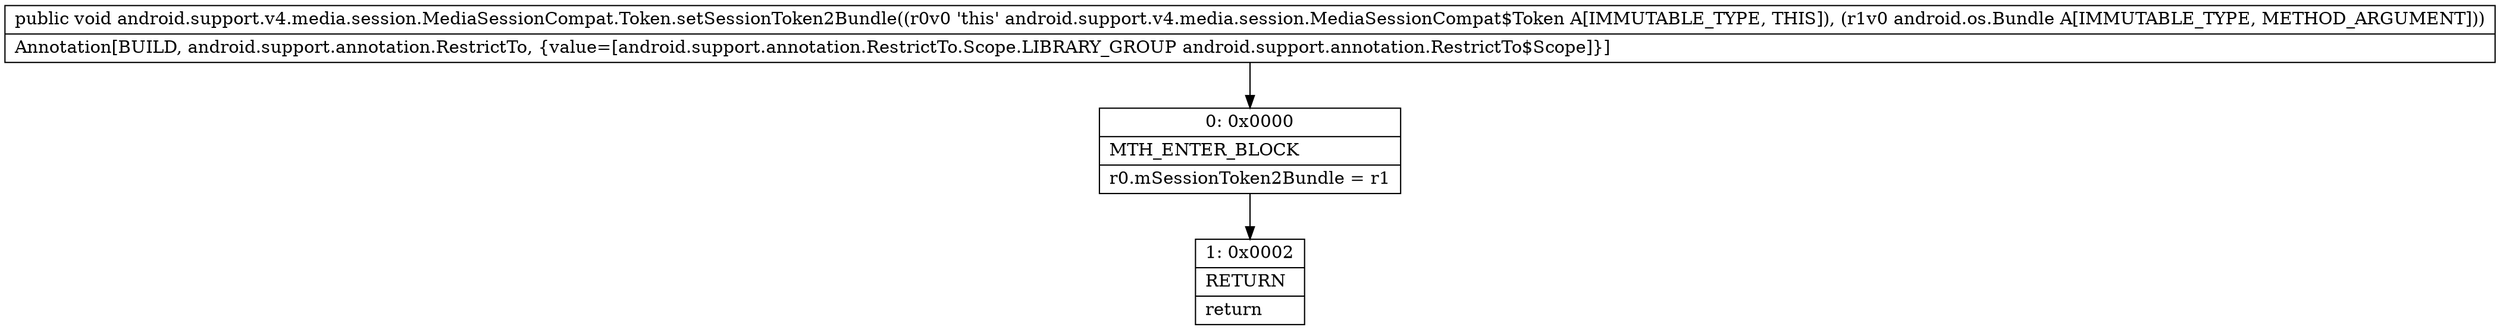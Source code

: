 digraph "CFG forandroid.support.v4.media.session.MediaSessionCompat.Token.setSessionToken2Bundle(Landroid\/os\/Bundle;)V" {
Node_0 [shape=record,label="{0\:\ 0x0000|MTH_ENTER_BLOCK\l|r0.mSessionToken2Bundle = r1\l}"];
Node_1 [shape=record,label="{1\:\ 0x0002|RETURN\l|return\l}"];
MethodNode[shape=record,label="{public void android.support.v4.media.session.MediaSessionCompat.Token.setSessionToken2Bundle((r0v0 'this' android.support.v4.media.session.MediaSessionCompat$Token A[IMMUTABLE_TYPE, THIS]), (r1v0 android.os.Bundle A[IMMUTABLE_TYPE, METHOD_ARGUMENT]))  | Annotation[BUILD, android.support.annotation.RestrictTo, \{value=[android.support.annotation.RestrictTo.Scope.LIBRARY_GROUP android.support.annotation.RestrictTo$Scope]\}]\l}"];
MethodNode -> Node_0;
Node_0 -> Node_1;
}

